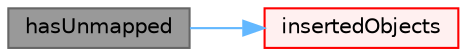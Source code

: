 digraph "hasUnmapped"
{
 // LATEX_PDF_SIZE
  bgcolor="transparent";
  edge [fontname=Helvetica,fontsize=10,labelfontname=Helvetica,labelfontsize=10];
  node [fontname=Helvetica,fontsize=10,shape=box,height=0.2,width=0.4];
  rankdir="LR";
  Node1 [id="Node000001",label="hasUnmapped",height=0.2,width=0.4,color="gray40", fillcolor="grey60", style="filled", fontcolor="black",tooltip=" "];
  Node1 -> Node2 [id="edge1_Node000001_Node000002",color="steelblue1",style="solid",tooltip=" "];
  Node2 [id="Node000002",label="insertedObjects",height=0.2,width=0.4,color="red", fillcolor="#FFF0F0", style="filled",URL="$classFoam_1_1fvSurfaceMapper.html#acdbb80a9d9daff09e7145118b9a90b80",tooltip=" "];
}
